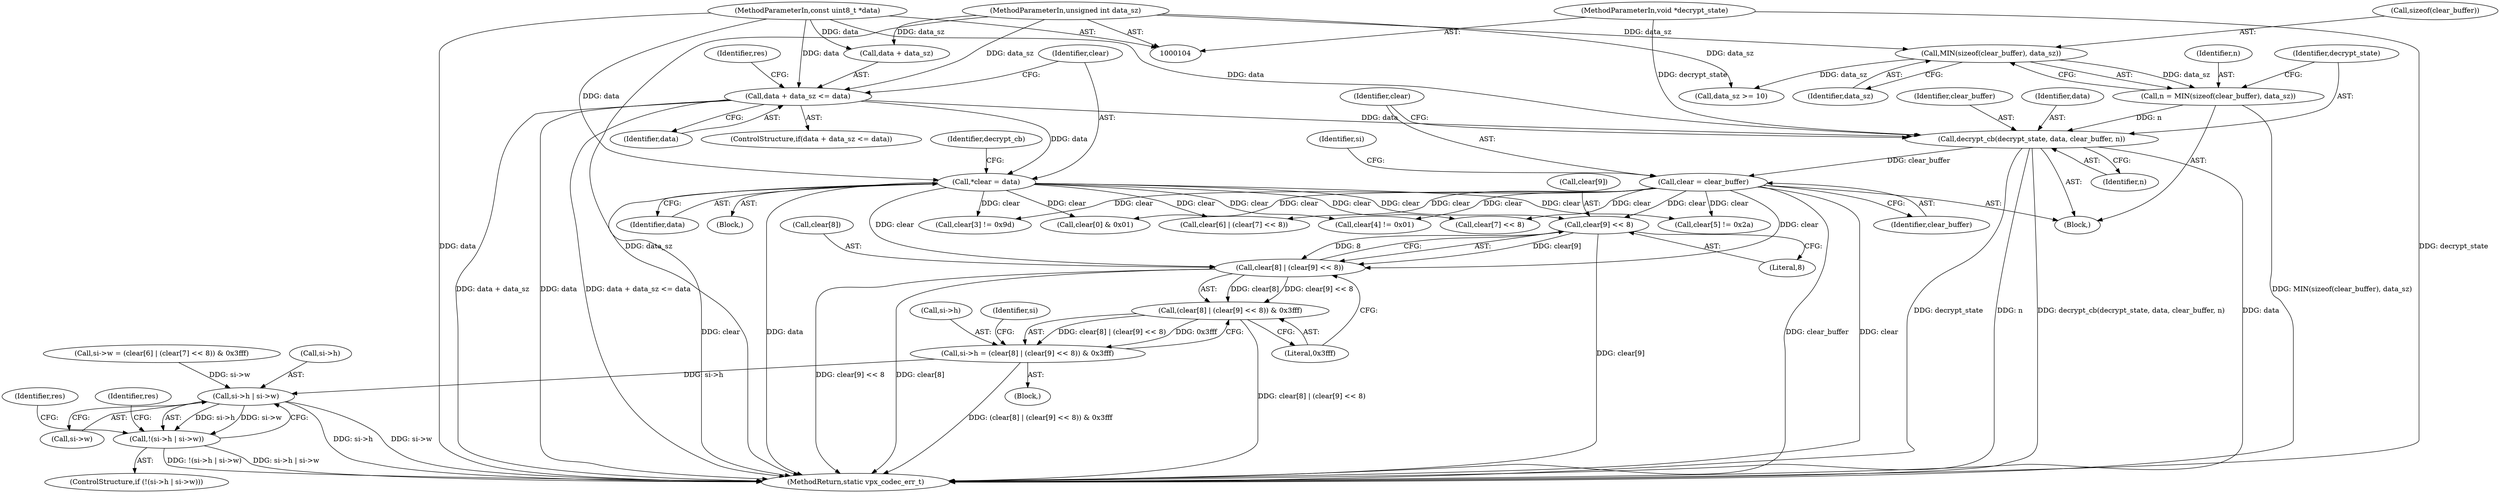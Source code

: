 digraph "0_Android_063be1485e0099bc81ace3a08b0ec9186dcad693_0@array" {
"1000216" [label="(Call,clear[9] << 8)"];
"1000129" [label="(Call,*clear = data)"];
"1000116" [label="(Call,data + data_sz <= data)"];
"1000105" [label="(MethodParameterIn,const uint8_t *data)"];
"1000106" [label="(MethodParameterIn,unsigned int data_sz)"];
"1000147" [label="(Call,clear = clear_buffer)"];
"1000142" [label="(Call,decrypt_cb(decrypt_state, data, clear_buffer, n))"];
"1000109" [label="(MethodParameterIn,void *decrypt_state)"];
"1000136" [label="(Call,n = MIN(sizeof(clear_buffer), data_sz))"];
"1000138" [label="(Call,MIN(sizeof(clear_buffer), data_sz))"];
"1000212" [label="(Call,clear[8] | (clear[9] << 8))"];
"1000211" [label="(Call,(clear[8] | (clear[9] << 8)) & 0x3fff)"];
"1000207" [label="(Call,si->h = (clear[8] | (clear[9] << 8)) & 0x3fff)"];
"1000224" [label="(Call,si->h | si->w)"];
"1000223" [label="(Call,!(si->h | si->w))"];
"1000174" [label="(Call,clear[3] != 0x9d)"];
"1000117" [label="(Call,data + data_sz)"];
"1000240" [label="(Identifier,res)"];
"1000143" [label="(Identifier,decrypt_state)"];
"1000116" [label="(Call,data + data_sz <= data)"];
"1000146" [label="(Identifier,n)"];
"1000148" [label="(Identifier,clear)"];
"1000129" [label="(Call,*clear = data)"];
"1000152" [label="(Identifier,si)"];
"1000139" [label="(Call,sizeof(clear_buffer))"];
"1000208" [label="(Call,si->h)"];
"1000130" [label="(Identifier,clear)"];
"1000226" [label="(Identifier,si)"];
"1000216" [label="(Call,clear[9] << 8)"];
"1000222" [label="(ControlStructure,if (!(si->h | si->w)))"];
"1000212" [label="(Call,clear[8] | (clear[9] << 8))"];
"1000145" [label="(Identifier,clear_buffer)"];
"1000232" [label="(Identifier,res)"];
"1000225" [label="(Call,si->h)"];
"1000197" [label="(Call,clear[6] | (clear[7] << 8))"];
"1000131" [label="(Identifier,data)"];
"1000149" [label="(Identifier,clear_buffer)"];
"1000142" [label="(Call,decrypt_cb(decrypt_state, data, clear_buffer, n))"];
"1000241" [label="(MethodReturn,static vpx_codec_err_t)"];
"1000136" [label="(Call,n = MIN(sizeof(clear_buffer), data_sz))"];
"1000228" [label="(Call,si->w)"];
"1000223" [label="(Call,!(si->h | si->w))"];
"1000123" [label="(Identifier,res)"];
"1000137" [label="(Identifier,n)"];
"1000224" [label="(Call,si->h | si->w)"];
"1000217" [label="(Call,clear[9])"];
"1000134" [label="(Block,)"];
"1000185" [label="(Call,clear[5] != 0x2a)"];
"1000105" [label="(MethodParameterIn,const uint8_t *data)"];
"1000106" [label="(MethodParameterIn,unsigned int data_sz)"];
"1000220" [label="(Literal,8)"];
"1000161" [label="(Call,clear[0] & 0x01)"];
"1000180" [label="(Call,clear[4] != 0x01)"];
"1000211" [label="(Call,(clear[8] | (clear[9] << 8)) & 0x3fff)"];
"1000221" [label="(Literal,0x3fff)"];
"1000120" [label="(Identifier,data)"];
"1000141" [label="(Identifier,data_sz)"];
"1000133" [label="(Identifier,decrypt_cb)"];
"1000201" [label="(Call,clear[7] << 8)"];
"1000213" [label="(Call,clear[8])"];
"1000166" [label="(Block,)"];
"1000192" [label="(Call,si->w = (clear[6] | (clear[7] << 8)) & 0x3fff)"];
"1000109" [label="(MethodParameterIn,void *decrypt_state)"];
"1000138" [label="(Call,MIN(sizeof(clear_buffer), data_sz))"];
"1000147" [label="(Call,clear = clear_buffer)"];
"1000115" [label="(ControlStructure,if(data + data_sz <= data))"];
"1000144" [label="(Identifier,data)"];
"1000126" [label="(Block,)"];
"1000157" [label="(Call,data_sz >= 10)"];
"1000207" [label="(Call,si->h = (clear[8] | (clear[9] << 8)) & 0x3fff)"];
"1000216" -> "1000212"  [label="AST: "];
"1000216" -> "1000220"  [label="CFG: "];
"1000217" -> "1000216"  [label="AST: "];
"1000220" -> "1000216"  [label="AST: "];
"1000212" -> "1000216"  [label="CFG: "];
"1000216" -> "1000241"  [label="DDG: clear[9]"];
"1000216" -> "1000212"  [label="DDG: clear[9]"];
"1000216" -> "1000212"  [label="DDG: 8"];
"1000129" -> "1000216"  [label="DDG: clear"];
"1000147" -> "1000216"  [label="DDG: clear"];
"1000129" -> "1000126"  [label="AST: "];
"1000129" -> "1000131"  [label="CFG: "];
"1000130" -> "1000129"  [label="AST: "];
"1000131" -> "1000129"  [label="AST: "];
"1000133" -> "1000129"  [label="CFG: "];
"1000129" -> "1000241"  [label="DDG: clear"];
"1000129" -> "1000241"  [label="DDG: data"];
"1000116" -> "1000129"  [label="DDG: data"];
"1000105" -> "1000129"  [label="DDG: data"];
"1000129" -> "1000161"  [label="DDG: clear"];
"1000129" -> "1000174"  [label="DDG: clear"];
"1000129" -> "1000180"  [label="DDG: clear"];
"1000129" -> "1000185"  [label="DDG: clear"];
"1000129" -> "1000197"  [label="DDG: clear"];
"1000129" -> "1000201"  [label="DDG: clear"];
"1000129" -> "1000212"  [label="DDG: clear"];
"1000116" -> "1000115"  [label="AST: "];
"1000116" -> "1000120"  [label="CFG: "];
"1000117" -> "1000116"  [label="AST: "];
"1000120" -> "1000116"  [label="AST: "];
"1000123" -> "1000116"  [label="CFG: "];
"1000130" -> "1000116"  [label="CFG: "];
"1000116" -> "1000241"  [label="DDG: data + data_sz"];
"1000116" -> "1000241"  [label="DDG: data"];
"1000116" -> "1000241"  [label="DDG: data + data_sz <= data"];
"1000105" -> "1000116"  [label="DDG: data"];
"1000106" -> "1000116"  [label="DDG: data_sz"];
"1000116" -> "1000142"  [label="DDG: data"];
"1000105" -> "1000104"  [label="AST: "];
"1000105" -> "1000241"  [label="DDG: data"];
"1000105" -> "1000117"  [label="DDG: data"];
"1000105" -> "1000142"  [label="DDG: data"];
"1000106" -> "1000104"  [label="AST: "];
"1000106" -> "1000241"  [label="DDG: data_sz"];
"1000106" -> "1000117"  [label="DDG: data_sz"];
"1000106" -> "1000138"  [label="DDG: data_sz"];
"1000106" -> "1000157"  [label="DDG: data_sz"];
"1000147" -> "1000134"  [label="AST: "];
"1000147" -> "1000149"  [label="CFG: "];
"1000148" -> "1000147"  [label="AST: "];
"1000149" -> "1000147"  [label="AST: "];
"1000152" -> "1000147"  [label="CFG: "];
"1000147" -> "1000241"  [label="DDG: clear_buffer"];
"1000147" -> "1000241"  [label="DDG: clear"];
"1000142" -> "1000147"  [label="DDG: clear_buffer"];
"1000147" -> "1000161"  [label="DDG: clear"];
"1000147" -> "1000174"  [label="DDG: clear"];
"1000147" -> "1000180"  [label="DDG: clear"];
"1000147" -> "1000185"  [label="DDG: clear"];
"1000147" -> "1000197"  [label="DDG: clear"];
"1000147" -> "1000201"  [label="DDG: clear"];
"1000147" -> "1000212"  [label="DDG: clear"];
"1000142" -> "1000134"  [label="AST: "];
"1000142" -> "1000146"  [label="CFG: "];
"1000143" -> "1000142"  [label="AST: "];
"1000144" -> "1000142"  [label="AST: "];
"1000145" -> "1000142"  [label="AST: "];
"1000146" -> "1000142"  [label="AST: "];
"1000148" -> "1000142"  [label="CFG: "];
"1000142" -> "1000241"  [label="DDG: decrypt_cb(decrypt_state, data, clear_buffer, n)"];
"1000142" -> "1000241"  [label="DDG: data"];
"1000142" -> "1000241"  [label="DDG: decrypt_state"];
"1000142" -> "1000241"  [label="DDG: n"];
"1000109" -> "1000142"  [label="DDG: decrypt_state"];
"1000136" -> "1000142"  [label="DDG: n"];
"1000109" -> "1000104"  [label="AST: "];
"1000109" -> "1000241"  [label="DDG: decrypt_state"];
"1000136" -> "1000134"  [label="AST: "];
"1000136" -> "1000138"  [label="CFG: "];
"1000137" -> "1000136"  [label="AST: "];
"1000138" -> "1000136"  [label="AST: "];
"1000143" -> "1000136"  [label="CFG: "];
"1000136" -> "1000241"  [label="DDG: MIN(sizeof(clear_buffer), data_sz)"];
"1000138" -> "1000136"  [label="DDG: data_sz"];
"1000138" -> "1000141"  [label="CFG: "];
"1000139" -> "1000138"  [label="AST: "];
"1000141" -> "1000138"  [label="AST: "];
"1000138" -> "1000157"  [label="DDG: data_sz"];
"1000212" -> "1000211"  [label="AST: "];
"1000213" -> "1000212"  [label="AST: "];
"1000221" -> "1000212"  [label="CFG: "];
"1000212" -> "1000241"  [label="DDG: clear[9] << 8"];
"1000212" -> "1000241"  [label="DDG: clear[8]"];
"1000212" -> "1000211"  [label="DDG: clear[8]"];
"1000212" -> "1000211"  [label="DDG: clear[9] << 8"];
"1000211" -> "1000207"  [label="AST: "];
"1000211" -> "1000221"  [label="CFG: "];
"1000221" -> "1000211"  [label="AST: "];
"1000207" -> "1000211"  [label="CFG: "];
"1000211" -> "1000241"  [label="DDG: clear[8] | (clear[9] << 8)"];
"1000211" -> "1000207"  [label="DDG: clear[8] | (clear[9] << 8)"];
"1000211" -> "1000207"  [label="DDG: 0x3fff"];
"1000207" -> "1000166"  [label="AST: "];
"1000208" -> "1000207"  [label="AST: "];
"1000226" -> "1000207"  [label="CFG: "];
"1000207" -> "1000241"  [label="DDG: (clear[8] | (clear[9] << 8)) & 0x3fff"];
"1000207" -> "1000224"  [label="DDG: si->h"];
"1000224" -> "1000223"  [label="AST: "];
"1000224" -> "1000228"  [label="CFG: "];
"1000225" -> "1000224"  [label="AST: "];
"1000228" -> "1000224"  [label="AST: "];
"1000223" -> "1000224"  [label="CFG: "];
"1000224" -> "1000241"  [label="DDG: si->h"];
"1000224" -> "1000241"  [label="DDG: si->w"];
"1000224" -> "1000223"  [label="DDG: si->h"];
"1000224" -> "1000223"  [label="DDG: si->w"];
"1000192" -> "1000224"  [label="DDG: si->w"];
"1000223" -> "1000222"  [label="AST: "];
"1000232" -> "1000223"  [label="CFG: "];
"1000240" -> "1000223"  [label="CFG: "];
"1000223" -> "1000241"  [label="DDG: !(si->h | si->w)"];
"1000223" -> "1000241"  [label="DDG: si->h | si->w"];
}
